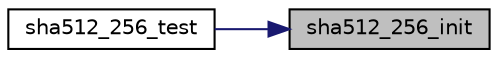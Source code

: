 digraph "sha512_256_init"
{
 // LATEX_PDF_SIZE
  edge [fontname="Helvetica",fontsize="10",labelfontname="Helvetica",labelfontsize="10"];
  node [fontname="Helvetica",fontsize="10",shape=record];
  rankdir="RL";
  Node8 [label="sha512_256_init",height=0.2,width=0.4,color="black", fillcolor="grey75", style="filled", fontcolor="black",tooltip="Initialize the hash state."];
  Node8 -> Node9 [dir="back",color="midnightblue",fontsize="10",style="solid",fontname="Helvetica"];
  Node9 [label="sha512_256_test",height=0.2,width=0.4,color="black", fillcolor="white", style="filled",URL="$sha512__256_8c.html#a106417ec8f8933389f03e08a1d33f571",tooltip="Self-test the hash."];
}
